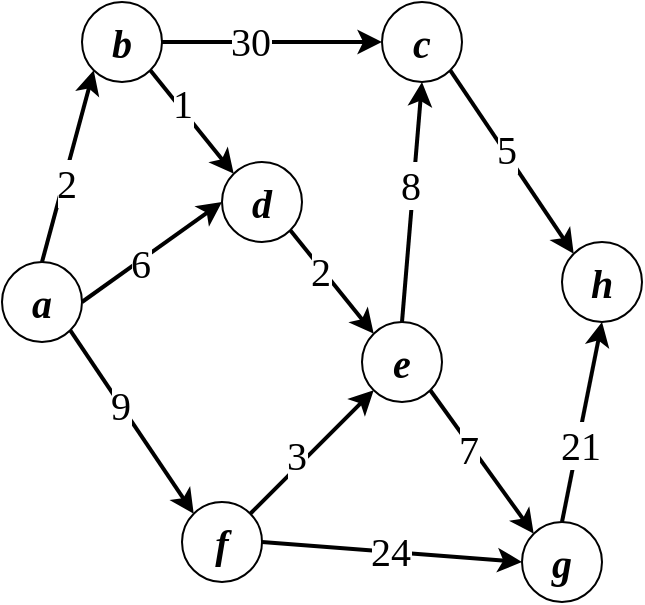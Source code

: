 <mxfile version="20.2.3" type="device"><diagram id="471_SFuqyfyt22i8bHGp" name="第 1 页"><mxGraphModel dx="705" dy="403" grid="1" gridSize="10" guides="1" tooltips="1" connect="1" arrows="1" fold="1" page="1" pageScale="1" pageWidth="827" pageHeight="1169" math="0" shadow="0"><root><mxCell id="0"/><mxCell id="1" parent="0"/><mxCell id="lWrl188RgJl-1k-zyy5E-12" style="edgeStyle=none;rounded=0;orthogonalLoop=1;jettySize=auto;html=1;exitX=0.5;exitY=0;exitDx=0;exitDy=0;entryX=0;entryY=1;entryDx=0;entryDy=0;fontFamily=Times New Roman;fontSize=20;strokeWidth=2;" edge="1" parent="1" source="lWrl188RgJl-1k-zyy5E-1" target="lWrl188RgJl-1k-zyy5E-2"><mxGeometry relative="1" as="geometry"/></mxCell><mxCell id="lWrl188RgJl-1k-zyy5E-13" value="2" style="edgeLabel;html=1;align=center;verticalAlign=middle;resizable=0;points=[];fontSize=20;fontFamily=Times New Roman;" vertex="1" connectable="0" parent="lWrl188RgJl-1k-zyy5E-12"><mxGeometry x="-0.163" y="-1" relative="1" as="geometry"><mxPoint as="offset"/></mxGeometry></mxCell><mxCell id="lWrl188RgJl-1k-zyy5E-14" style="edgeStyle=none;rounded=0;orthogonalLoop=1;jettySize=auto;html=1;exitX=1;exitY=0.5;exitDx=0;exitDy=0;entryX=0;entryY=0.5;entryDx=0;entryDy=0;fontFamily=Times New Roman;fontSize=20;strokeWidth=2;" edge="1" parent="1" source="lWrl188RgJl-1k-zyy5E-1" target="lWrl188RgJl-1k-zyy5E-5"><mxGeometry relative="1" as="geometry"/></mxCell><mxCell id="lWrl188RgJl-1k-zyy5E-15" value="6" style="edgeLabel;html=1;align=center;verticalAlign=middle;resizable=0;points=[];fontSize=20;fontFamily=Times New Roman;" vertex="1" connectable="0" parent="lWrl188RgJl-1k-zyy5E-14"><mxGeometry x="-0.17" relative="1" as="geometry"><mxPoint as="offset"/></mxGeometry></mxCell><mxCell id="lWrl188RgJl-1k-zyy5E-22" style="edgeStyle=none;rounded=0;orthogonalLoop=1;jettySize=auto;html=1;exitX=1;exitY=1;exitDx=0;exitDy=0;entryX=0;entryY=0;entryDx=0;entryDy=0;fontFamily=Times New Roman;fontSize=20;strokeWidth=2;" edge="1" parent="1" source="lWrl188RgJl-1k-zyy5E-1" target="lWrl188RgJl-1k-zyy5E-7"><mxGeometry relative="1" as="geometry"/></mxCell><mxCell id="lWrl188RgJl-1k-zyy5E-23" value="9" style="edgeLabel;html=1;align=center;verticalAlign=middle;resizable=0;points=[];fontSize=20;fontFamily=Times New Roman;" vertex="1" connectable="0" parent="lWrl188RgJl-1k-zyy5E-22"><mxGeometry x="-0.202" relative="1" as="geometry"><mxPoint as="offset"/></mxGeometry></mxCell><mxCell id="lWrl188RgJl-1k-zyy5E-1" value="&lt;font face=&quot;Times New Roman&quot; style=&quot;font-size: 20px;&quot;&gt;&lt;b&gt;&lt;i&gt;a&lt;/i&gt;&lt;/b&gt;&lt;/font&gt;" style="ellipse;whiteSpace=wrap;html=1;aspect=fixed;" vertex="1" parent="1"><mxGeometry x="90" y="180" width="40" height="40" as="geometry"/></mxCell><mxCell id="lWrl188RgJl-1k-zyy5E-10" style="rounded=0;orthogonalLoop=1;jettySize=auto;html=1;exitX=1;exitY=1;exitDx=0;exitDy=0;entryX=0;entryY=0;entryDx=0;entryDy=0;fontFamily=Times New Roman;fontSize=20;strokeWidth=2;" edge="1" parent="1" source="lWrl188RgJl-1k-zyy5E-2" target="lWrl188RgJl-1k-zyy5E-5"><mxGeometry relative="1" as="geometry"/></mxCell><mxCell id="lWrl188RgJl-1k-zyy5E-11" value="1" style="edgeLabel;html=1;align=center;verticalAlign=middle;resizable=0;points=[];fontSize=20;fontFamily=Times New Roman;" vertex="1" connectable="0" parent="lWrl188RgJl-1k-zyy5E-10"><mxGeometry x="-0.362" relative="1" as="geometry"><mxPoint x="2" y="-1" as="offset"/></mxGeometry></mxCell><mxCell id="lWrl188RgJl-1k-zyy5E-16" style="edgeStyle=none;rounded=0;orthogonalLoop=1;jettySize=auto;html=1;exitX=1;exitY=0.5;exitDx=0;exitDy=0;entryX=0;entryY=0.5;entryDx=0;entryDy=0;fontFamily=Times New Roman;fontSize=20;strokeWidth=2;" edge="1" parent="1" source="lWrl188RgJl-1k-zyy5E-2" target="lWrl188RgJl-1k-zyy5E-4"><mxGeometry relative="1" as="geometry"/></mxCell><mxCell id="lWrl188RgJl-1k-zyy5E-17" value="30" style="edgeLabel;html=1;align=center;verticalAlign=middle;resizable=0;points=[];fontSize=20;fontFamily=Times New Roman;" vertex="1" connectable="0" parent="lWrl188RgJl-1k-zyy5E-16"><mxGeometry x="-0.196" y="1" relative="1" as="geometry"><mxPoint as="offset"/></mxGeometry></mxCell><mxCell id="lWrl188RgJl-1k-zyy5E-2" value="&lt;font face=&quot;Times New Roman&quot; style=&quot;font-size: 20px;&quot;&gt;&lt;b&gt;&lt;i&gt;b&lt;/i&gt;&lt;/b&gt;&lt;/font&gt;" style="ellipse;whiteSpace=wrap;html=1;aspect=fixed;" vertex="1" parent="1"><mxGeometry x="130" y="50" width="40" height="40" as="geometry"/></mxCell><mxCell id="lWrl188RgJl-1k-zyy5E-32" style="edgeStyle=none;rounded=0;orthogonalLoop=1;jettySize=auto;html=1;exitX=1;exitY=1;exitDx=0;exitDy=0;entryX=0;entryY=0;entryDx=0;entryDy=0;fontFamily=Times New Roman;fontSize=20;strokeWidth=2;" edge="1" parent="1" source="lWrl188RgJl-1k-zyy5E-4" target="lWrl188RgJl-1k-zyy5E-9"><mxGeometry relative="1" as="geometry"/></mxCell><mxCell id="lWrl188RgJl-1k-zyy5E-33" value="5" style="edgeLabel;html=1;align=center;verticalAlign=middle;resizable=0;points=[];fontSize=20;fontFamily=Times New Roman;" vertex="1" connectable="0" parent="lWrl188RgJl-1k-zyy5E-32"><mxGeometry x="-0.144" y="2" relative="1" as="geometry"><mxPoint x="-1" as="offset"/></mxGeometry></mxCell><mxCell id="lWrl188RgJl-1k-zyy5E-4" value="&lt;font face=&quot;Times New Roman&quot; style=&quot;font-size: 20px;&quot;&gt;&lt;b&gt;&lt;i&gt;c&lt;/i&gt;&lt;/b&gt;&lt;/font&gt;" style="ellipse;whiteSpace=wrap;html=1;aspect=fixed;" vertex="1" parent="1"><mxGeometry x="280" y="50" width="40" height="40" as="geometry"/></mxCell><mxCell id="lWrl188RgJl-1k-zyy5E-20" style="edgeStyle=none;rounded=0;orthogonalLoop=1;jettySize=auto;html=1;exitX=1;exitY=1;exitDx=0;exitDy=0;entryX=0;entryY=0;entryDx=0;entryDy=0;fontFamily=Times New Roman;fontSize=20;strokeWidth=2;" edge="1" parent="1" source="lWrl188RgJl-1k-zyy5E-5" target="lWrl188RgJl-1k-zyy5E-6"><mxGeometry relative="1" as="geometry"/></mxCell><mxCell id="lWrl188RgJl-1k-zyy5E-21" value="2" style="edgeLabel;html=1;align=center;verticalAlign=middle;resizable=0;points=[];fontSize=20;fontFamily=Times New Roman;" vertex="1" connectable="0" parent="lWrl188RgJl-1k-zyy5E-20"><mxGeometry x="-0.283" y="-1" relative="1" as="geometry"><mxPoint as="offset"/></mxGeometry></mxCell><mxCell id="lWrl188RgJl-1k-zyy5E-5" value="&lt;font face=&quot;Times New Roman&quot; style=&quot;font-size: 20px;&quot;&gt;&lt;b&gt;&lt;i&gt;d&lt;/i&gt;&lt;/b&gt;&lt;/font&gt;" style="ellipse;whiteSpace=wrap;html=1;aspect=fixed;" vertex="1" parent="1"><mxGeometry x="200" y="130" width="40" height="40" as="geometry"/></mxCell><mxCell id="lWrl188RgJl-1k-zyy5E-18" style="edgeStyle=none;rounded=0;orthogonalLoop=1;jettySize=auto;html=1;exitX=0.5;exitY=0;exitDx=0;exitDy=0;entryX=0.5;entryY=1;entryDx=0;entryDy=0;fontFamily=Times New Roman;fontSize=20;strokeWidth=2;" edge="1" parent="1" source="lWrl188RgJl-1k-zyy5E-6" target="lWrl188RgJl-1k-zyy5E-4"><mxGeometry relative="1" as="geometry"/></mxCell><mxCell id="lWrl188RgJl-1k-zyy5E-19" value="8" style="edgeLabel;html=1;align=center;verticalAlign=middle;resizable=0;points=[];fontSize=20;fontFamily=Times New Roman;" vertex="1" connectable="0" parent="lWrl188RgJl-1k-zyy5E-18"><mxGeometry x="0.145" y="2" relative="1" as="geometry"><mxPoint as="offset"/></mxGeometry></mxCell><mxCell id="lWrl188RgJl-1k-zyy5E-30" style="edgeStyle=none;rounded=0;orthogonalLoop=1;jettySize=auto;html=1;exitX=1;exitY=1;exitDx=0;exitDy=0;entryX=0;entryY=0;entryDx=0;entryDy=0;fontFamily=Times New Roman;fontSize=20;strokeWidth=2;" edge="1" parent="1" source="lWrl188RgJl-1k-zyy5E-6" target="lWrl188RgJl-1k-zyy5E-8"><mxGeometry relative="1" as="geometry"/></mxCell><mxCell id="lWrl188RgJl-1k-zyy5E-31" value="7" style="edgeLabel;html=1;align=center;verticalAlign=middle;resizable=0;points=[];fontSize=20;fontFamily=Times New Roman;" vertex="1" connectable="0" parent="lWrl188RgJl-1k-zyy5E-30"><mxGeometry x="-0.236" y="-1" relative="1" as="geometry"><mxPoint as="offset"/></mxGeometry></mxCell><mxCell id="lWrl188RgJl-1k-zyy5E-6" value="&lt;font face=&quot;Times New Roman&quot; style=&quot;font-size: 20px;&quot;&gt;&lt;b&gt;&lt;i&gt;e&lt;/i&gt;&lt;/b&gt;&lt;/font&gt;" style="ellipse;whiteSpace=wrap;html=1;aspect=fixed;" vertex="1" parent="1"><mxGeometry x="270" y="210" width="40" height="40" as="geometry"/></mxCell><mxCell id="lWrl188RgJl-1k-zyy5E-24" style="edgeStyle=none;rounded=0;orthogonalLoop=1;jettySize=auto;html=1;exitX=1;exitY=0;exitDx=0;exitDy=0;entryX=0;entryY=1;entryDx=0;entryDy=0;fontFamily=Times New Roman;fontSize=20;strokeWidth=2;" edge="1" parent="1" source="lWrl188RgJl-1k-zyy5E-7" target="lWrl188RgJl-1k-zyy5E-6"><mxGeometry relative="1" as="geometry"/></mxCell><mxCell id="lWrl188RgJl-1k-zyy5E-25" value="3" style="edgeLabel;html=1;align=center;verticalAlign=middle;resizable=0;points=[];fontSize=20;fontFamily=Times New Roman;" vertex="1" connectable="0" parent="lWrl188RgJl-1k-zyy5E-24"><mxGeometry x="-0.142" y="5" relative="1" as="geometry"><mxPoint as="offset"/></mxGeometry></mxCell><mxCell id="lWrl188RgJl-1k-zyy5E-26" style="edgeStyle=none;rounded=0;orthogonalLoop=1;jettySize=auto;html=1;exitX=1;exitY=0.5;exitDx=0;exitDy=0;entryX=0;entryY=0.5;entryDx=0;entryDy=0;fontFamily=Times New Roman;fontSize=20;strokeWidth=2;" edge="1" parent="1" source="lWrl188RgJl-1k-zyy5E-7" target="lWrl188RgJl-1k-zyy5E-8"><mxGeometry relative="1" as="geometry"/></mxCell><mxCell id="lWrl188RgJl-1k-zyy5E-27" value="24" style="edgeLabel;html=1;align=center;verticalAlign=middle;resizable=0;points=[];fontSize=20;fontFamily=Times New Roman;" vertex="1" connectable="0" parent="lWrl188RgJl-1k-zyy5E-26"><mxGeometry x="-0.35" y="2" relative="1" as="geometry"><mxPoint x="21" y="2" as="offset"/></mxGeometry></mxCell><mxCell id="lWrl188RgJl-1k-zyy5E-7" value="&lt;font face=&quot;Times New Roman&quot; style=&quot;font-size: 20px;&quot;&gt;&lt;b&gt;&lt;i&gt;f&lt;/i&gt;&lt;/b&gt;&lt;/font&gt;" style="ellipse;whiteSpace=wrap;html=1;aspect=fixed;" vertex="1" parent="1"><mxGeometry x="180" y="300" width="40" height="40" as="geometry"/></mxCell><mxCell id="lWrl188RgJl-1k-zyy5E-28" style="edgeStyle=none;rounded=0;orthogonalLoop=1;jettySize=auto;html=1;exitX=0.5;exitY=0;exitDx=0;exitDy=0;entryX=0.5;entryY=1;entryDx=0;entryDy=0;fontFamily=Times New Roman;fontSize=20;strokeWidth=2;" edge="1" parent="1" source="lWrl188RgJl-1k-zyy5E-8" target="lWrl188RgJl-1k-zyy5E-9"><mxGeometry relative="1" as="geometry"/></mxCell><mxCell id="lWrl188RgJl-1k-zyy5E-29" value="21" style="edgeLabel;html=1;align=center;verticalAlign=middle;resizable=0;points=[];fontSize=20;fontFamily=Times New Roman;" vertex="1" connectable="0" parent="lWrl188RgJl-1k-zyy5E-28"><mxGeometry x="-0.206" y="-1" relative="1" as="geometry"><mxPoint as="offset"/></mxGeometry></mxCell><mxCell id="lWrl188RgJl-1k-zyy5E-8" value="&lt;font face=&quot;Times New Roman&quot; style=&quot;font-size: 20px;&quot;&gt;&lt;b&gt;&lt;i&gt;g&lt;/i&gt;&lt;/b&gt;&lt;/font&gt;" style="ellipse;whiteSpace=wrap;html=1;aspect=fixed;" vertex="1" parent="1"><mxGeometry x="350" y="310" width="40" height="40" as="geometry"/></mxCell><mxCell id="lWrl188RgJl-1k-zyy5E-9" value="&lt;font face=&quot;Times New Roman&quot; style=&quot;font-size: 20px;&quot;&gt;&lt;b&gt;&lt;i&gt;h&lt;/i&gt;&lt;/b&gt;&lt;/font&gt;" style="ellipse;whiteSpace=wrap;html=1;aspect=fixed;" vertex="1" parent="1"><mxGeometry x="370" y="170" width="40" height="40" as="geometry"/></mxCell></root></mxGraphModel></diagram></mxfile>